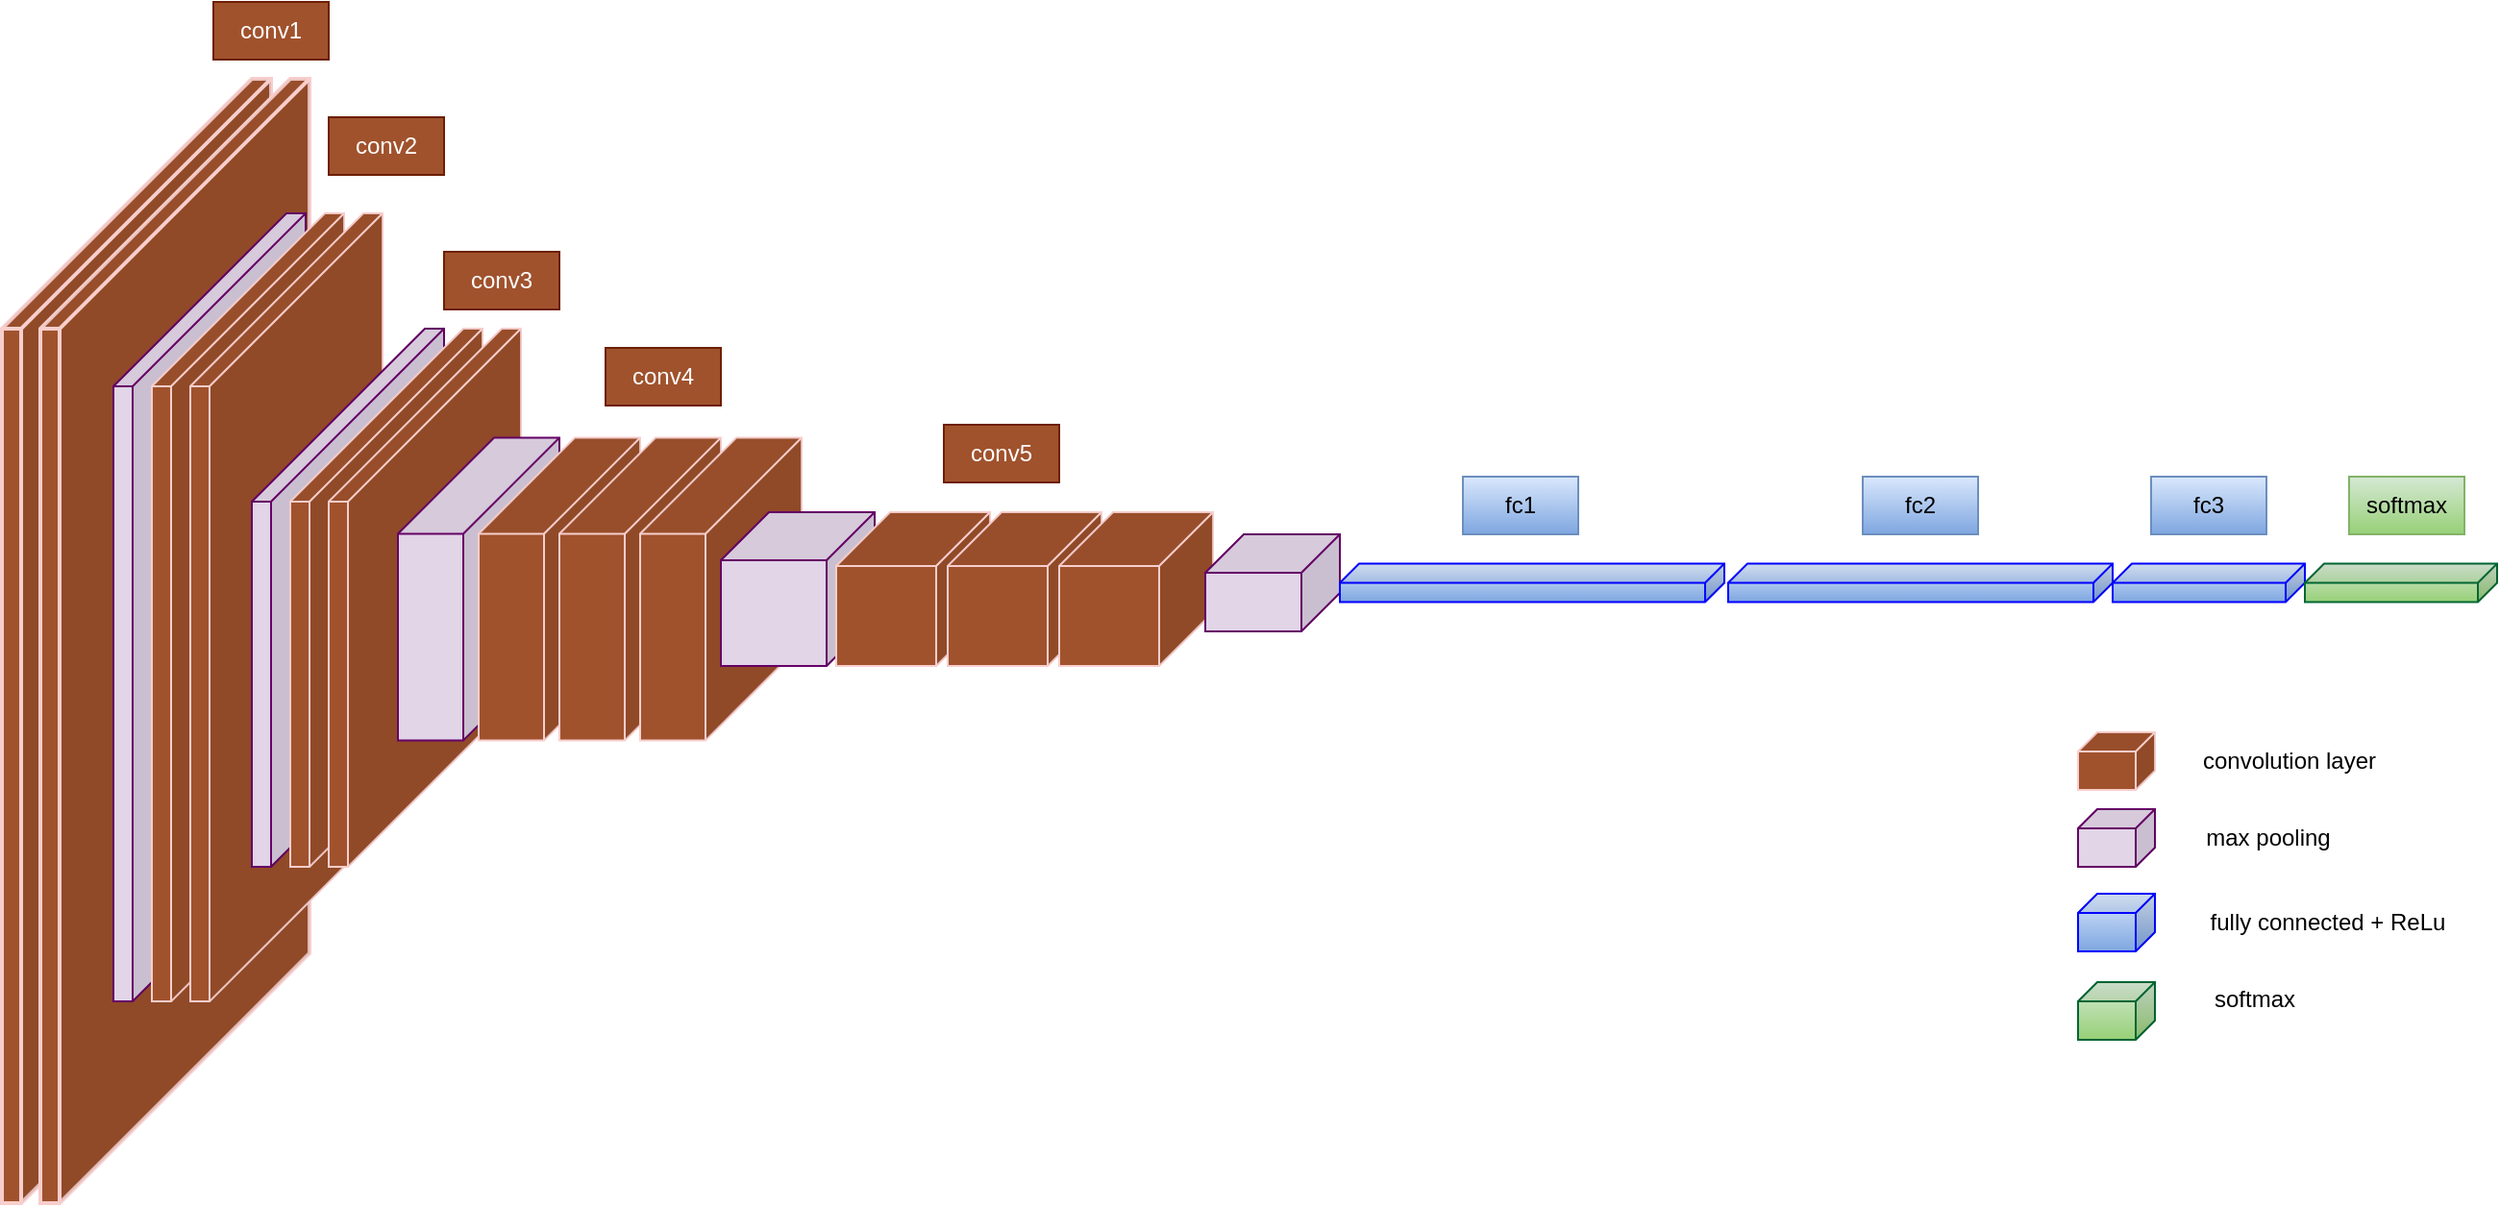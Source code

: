 <mxfile version="22.0.5" type="device">
  <diagram name="Page-1" id="gY2SdYEXLJM0EzMguwtg">
    <mxGraphModel dx="1676" dy="1102" grid="1" gridSize="10" guides="1" tooltips="1" connect="1" arrows="1" fold="1" page="1" pageScale="1" pageWidth="827" pageHeight="1169" math="0" shadow="0">
      <root>
        <mxCell id="0" />
        <mxCell id="1" parent="0" />
        <mxCell id="A1KytlMVmourY-rGN6Ho-2" value="" style="shape=cube;whiteSpace=wrap;html=1;boundedLbl=1;backgroundOutline=1;darkOpacity=0.05;darkOpacity2=0.1;flipH=1;size=130;fillColor=#a0522d;strokeColor=#F8CECC;fontColor=#ffffff;strokeWidth=2;" vertex="1" parent="1">
          <mxGeometry x="190" y="110" width="140" height="585" as="geometry" />
        </mxCell>
        <mxCell id="A1KytlMVmourY-rGN6Ho-3" value="" style="shape=cube;whiteSpace=wrap;html=1;boundedLbl=1;backgroundOutline=1;darkOpacity=0.05;darkOpacity2=0.1;flipH=1;size=130;fillColor=#a0522d;fontColor=#ffffff;strokeColor=#F8CECC;strokeWidth=2;" vertex="1" parent="1">
          <mxGeometry x="210" y="110" width="140" height="585" as="geometry" />
        </mxCell>
        <mxCell id="A1KytlMVmourY-rGN6Ho-4" value="" style="shape=cube;whiteSpace=wrap;html=1;boundedLbl=1;backgroundOutline=1;darkOpacity=0.05;darkOpacity2=0.1;flipH=1;size=90;fillColor=#e1d5e7;strokeColor=#660066;strokeWidth=1;" vertex="1" parent="1">
          <mxGeometry x="248" y="180" width="100" height="410" as="geometry" />
        </mxCell>
        <mxCell id="A1KytlMVmourY-rGN6Ho-5" value="" style="shape=cube;whiteSpace=wrap;html=1;boundedLbl=1;backgroundOutline=1;darkOpacity=0.05;darkOpacity2=0.1;flipH=1;size=90;strokeColor=#F8CECC;fillColor=#a0522d;fontColor=#ffffff;" vertex="1" parent="1">
          <mxGeometry x="268" y="180" width="100" height="410" as="geometry" />
        </mxCell>
        <mxCell id="A1KytlMVmourY-rGN6Ho-6" value="" style="shape=cube;whiteSpace=wrap;html=1;boundedLbl=1;backgroundOutline=1;darkOpacity=0.05;darkOpacity2=0.1;flipH=1;size=90;strokeColor=#F8CECC;fillColor=#a0522d;fontColor=#ffffff;strokeWidth=1;" vertex="1" parent="1">
          <mxGeometry x="288" y="180" width="100" height="410" as="geometry" />
        </mxCell>
        <mxCell id="A1KytlMVmourY-rGN6Ho-22" value="conv1" style="text;html=1;strokeColor=#6D1F00;fillColor=#a0522d;align=center;verticalAlign=middle;whiteSpace=wrap;rounded=0;fontColor=#ffffff;" vertex="1" parent="1">
          <mxGeometry x="300" y="70" width="60" height="30" as="geometry" />
        </mxCell>
        <mxCell id="A1KytlMVmourY-rGN6Ho-23" value="conv2" style="text;html=1;strokeColor=#6D1F00;fillColor=#a0522d;align=center;verticalAlign=middle;whiteSpace=wrap;rounded=0;fontColor=#ffffff;" vertex="1" parent="1">
          <mxGeometry x="360" y="130" width="60" height="30" as="geometry" />
        </mxCell>
        <mxCell id="A1KytlMVmourY-rGN6Ho-27" value="" style="shape=cube;whiteSpace=wrap;html=1;boundedLbl=1;backgroundOutline=1;darkOpacity=0.05;darkOpacity2=0.1;flipH=1;size=90;fillColor=#e1d5e7;strokeColor=#660066;strokeWidth=1;" vertex="1" parent="1">
          <mxGeometry x="320" y="240" width="100" height="280" as="geometry" />
        </mxCell>
        <mxCell id="A1KytlMVmourY-rGN6Ho-28" value="" style="shape=cube;whiteSpace=wrap;html=1;boundedLbl=1;backgroundOutline=1;darkOpacity=0.05;darkOpacity2=0.1;flipH=1;size=90;strokeColor=#F8CECC;fillColor=#a0522d;fontColor=#ffffff;" vertex="1" parent="1">
          <mxGeometry x="340" y="240" width="100" height="280" as="geometry" />
        </mxCell>
        <mxCell id="A1KytlMVmourY-rGN6Ho-29" value="" style="shape=cube;whiteSpace=wrap;html=1;boundedLbl=1;backgroundOutline=1;darkOpacity=0.05;darkOpacity2=0.1;flipH=1;size=90;strokeColor=#F8CECC;fillColor=#a0522d;fontColor=#ffffff;strokeWidth=1;" vertex="1" parent="1">
          <mxGeometry x="360" y="240" width="100" height="280" as="geometry" />
        </mxCell>
        <mxCell id="A1KytlMVmourY-rGN6Ho-8" value="" style="shape=cube;whiteSpace=wrap;html=1;boundedLbl=1;backgroundOutline=1;darkOpacity=0.05;darkOpacity2=0.1;flipH=1;size=50;fillColor=#e1d5e7;strokeColor=#660066;" vertex="1" parent="1">
          <mxGeometry x="396" y="296.75" width="84" height="157.5" as="geometry" />
        </mxCell>
        <mxCell id="A1KytlMVmourY-rGN6Ho-9" value="" style="shape=cube;whiteSpace=wrap;html=1;boundedLbl=1;backgroundOutline=1;darkOpacity=0.05;darkOpacity2=0.1;flipH=1;size=50;fillColor=#a0522d;fontColor=#ffffff;strokeColor=#F8CECC;strokeWidth=1;" vertex="1" parent="1">
          <mxGeometry x="438" y="296.75" width="84" height="157.5" as="geometry" />
        </mxCell>
        <mxCell id="A1KytlMVmourY-rGN6Ho-10" value="" style="shape=cube;whiteSpace=wrap;html=1;boundedLbl=1;backgroundOutline=1;darkOpacity=0.05;darkOpacity2=0.1;flipH=1;size=50;fillColor=#a0522d;fontColor=#ffffff;strokeColor=#F8CECC;strokeWidth=1;" vertex="1" parent="1">
          <mxGeometry x="480" y="296.75" width="84" height="157.5" as="geometry" />
        </mxCell>
        <mxCell id="A1KytlMVmourY-rGN6Ho-11" value="" style="shape=cube;whiteSpace=wrap;html=1;boundedLbl=1;backgroundOutline=1;darkOpacity=0.05;darkOpacity2=0.1;flipH=1;size=50;fillColor=#a0522d;fontColor=#ffffff;strokeColor=#F8CECC;" vertex="1" parent="1">
          <mxGeometry x="522" y="296.75" width="84" height="157.5" as="geometry" />
        </mxCell>
        <mxCell id="A1KytlMVmourY-rGN6Ho-12" value="" style="shape=cube;whiteSpace=wrap;html=1;boundedLbl=1;backgroundOutline=1;darkOpacity=0.05;darkOpacity2=0.1;flipH=1;size=25;fillColor=#e1d5e7;strokeColor=#660066;" vertex="1" parent="1">
          <mxGeometry x="564" y="335.5" width="80" height="80" as="geometry" />
        </mxCell>
        <mxCell id="A1KytlMVmourY-rGN6Ho-13" value="" style="shape=cube;whiteSpace=wrap;html=1;boundedLbl=1;backgroundOutline=1;darkOpacity=0.05;darkOpacity2=0.1;flipH=1;size=28;fillColor=#a0522d;fontColor=#ffffff;strokeColor=#F8CECC;" vertex="1" parent="1">
          <mxGeometry x="624" y="335.5" width="80" height="80" as="geometry" />
        </mxCell>
        <mxCell id="A1KytlMVmourY-rGN6Ho-15" value="" style="shape=cube;whiteSpace=wrap;html=1;boundedLbl=1;backgroundOutline=1;darkOpacity=0.05;darkOpacity2=0.1;flipH=1;size=28;fillColor=#a0522d;fontColor=#ffffff;strokeColor=#F8CECC;" vertex="1" parent="1">
          <mxGeometry x="682" y="335.5" width="80" height="80" as="geometry" />
        </mxCell>
        <mxCell id="A1KytlMVmourY-rGN6Ho-14" value="" style="shape=cube;whiteSpace=wrap;html=1;boundedLbl=1;backgroundOutline=1;darkOpacity=0.05;darkOpacity2=0.1;flipH=1;size=28;fillColor=#A0522D;fontColor=#ffffff;strokeColor=#F8CECC;" vertex="1" parent="1">
          <mxGeometry x="740" y="335.5" width="80" height="80" as="geometry" />
        </mxCell>
        <mxCell id="A1KytlMVmourY-rGN6Ho-16" value="" style="shape=cube;whiteSpace=wrap;html=1;boundedLbl=1;backgroundOutline=1;darkOpacity=0.05;darkOpacity2=0.1;flipH=1;size=20;flipV=0;fillColor=#e1d5e7;strokeColor=#660066;" vertex="1" parent="1">
          <mxGeometry x="816" y="347" width="70" height="50.5" as="geometry" />
        </mxCell>
        <mxCell id="A1KytlMVmourY-rGN6Ho-17" value="" style="shape=cube;whiteSpace=wrap;html=1;boundedLbl=1;backgroundOutline=1;darkOpacity=0.05;darkOpacity2=0.1;flipH=1;size=10;flipV=0;fillColor=#dae8fc;strokeColor=#0000FF;gradientColor=#7ea6e0;" vertex="1" parent="1">
          <mxGeometry x="886" y="362.25" width="200" height="20" as="geometry" />
        </mxCell>
        <mxCell id="A1KytlMVmourY-rGN6Ho-18" value="" style="shape=cube;whiteSpace=wrap;html=1;boundedLbl=1;backgroundOutline=1;darkOpacity=0.05;darkOpacity2=0.1;flipH=1;size=10;flipV=0;fillColor=#dae8fc;gradientColor=#7ea6e0;strokeColor=#0000FF;" vertex="1" parent="1">
          <mxGeometry x="1088" y="362.25" width="200" height="20" as="geometry" />
        </mxCell>
        <mxCell id="A1KytlMVmourY-rGN6Ho-19" value="" style="shape=cube;whiteSpace=wrap;html=1;boundedLbl=1;backgroundOutline=1;darkOpacity=0.05;darkOpacity2=0.1;flipH=1;size=10;flipV=0;fillColor=#dae8fc;gradientColor=#7ea6e0;strokeColor=#0000FF;" vertex="1" parent="1">
          <mxGeometry x="1288" y="362.25" width="100" height="20" as="geometry" />
        </mxCell>
        <mxCell id="A1KytlMVmourY-rGN6Ho-20" value="" style="shape=cube;whiteSpace=wrap;html=1;boundedLbl=1;backgroundOutline=1;darkOpacity=0.05;darkOpacity2=0.1;flipH=1;size=10;flipV=0;fillColor=#d5e8d4;gradientColor=#97d077;strokeColor=#006633;" vertex="1" parent="1">
          <mxGeometry x="1388" y="362.25" width="100" height="20" as="geometry" />
        </mxCell>
        <mxCell id="A1KytlMVmourY-rGN6Ho-24" value="conv3" style="text;html=1;strokeColor=#6D1F00;fillColor=#a0522d;align=center;verticalAlign=middle;whiteSpace=wrap;rounded=0;fontColor=#ffffff;" vertex="1" parent="1">
          <mxGeometry x="420" y="200" width="60" height="30" as="geometry" />
        </mxCell>
        <mxCell id="A1KytlMVmourY-rGN6Ho-25" value="conv4" style="text;html=1;strokeColor=#6D1F00;fillColor=#a0522d;align=center;verticalAlign=middle;whiteSpace=wrap;rounded=0;fontColor=#ffffff;" vertex="1" parent="1">
          <mxGeometry x="504" y="250" width="60" height="30" as="geometry" />
        </mxCell>
        <mxCell id="A1KytlMVmourY-rGN6Ho-26" value="conv5" style="text;html=1;strokeColor=#6D1F00;fillColor=#a0522d;align=center;verticalAlign=middle;whiteSpace=wrap;rounded=0;fontColor=#ffffff;" vertex="1" parent="1">
          <mxGeometry x="680" y="290" width="60" height="30" as="geometry" />
        </mxCell>
        <mxCell id="A1KytlMVmourY-rGN6Ho-31" value="fc1" style="text;html=1;strokeColor=#6c8ebf;fillColor=#dae8fc;align=center;verticalAlign=middle;whiteSpace=wrap;rounded=0;gradientColor=#7ea6e0;" vertex="1" parent="1">
          <mxGeometry x="950" y="317" width="60" height="30" as="geometry" />
        </mxCell>
        <mxCell id="A1KytlMVmourY-rGN6Ho-32" value="fc2" style="text;html=1;strokeColor=#6c8ebf;fillColor=#dae8fc;align=center;verticalAlign=middle;whiteSpace=wrap;rounded=0;gradientColor=#7ea6e0;" vertex="1" parent="1">
          <mxGeometry x="1158" y="317" width="60" height="30" as="geometry" />
        </mxCell>
        <mxCell id="A1KytlMVmourY-rGN6Ho-33" value="fc3" style="text;html=1;strokeColor=#6c8ebf;fillColor=#dae8fc;align=center;verticalAlign=middle;whiteSpace=wrap;rounded=0;gradientColor=#7ea6e0;" vertex="1" parent="1">
          <mxGeometry x="1308" y="317" width="60" height="30" as="geometry" />
        </mxCell>
        <mxCell id="A1KytlMVmourY-rGN6Ho-35" value="softmax" style="text;html=1;strokeColor=#82b366;fillColor=#d5e8d4;align=center;verticalAlign=middle;whiteSpace=wrap;rounded=0;gradientColor=#97d077;" vertex="1" parent="1">
          <mxGeometry x="1411" y="317" width="60" height="30" as="geometry" />
        </mxCell>
        <mxCell id="A1KytlMVmourY-rGN6Ho-37" value="" style="shape=cube;whiteSpace=wrap;html=1;boundedLbl=1;backgroundOutline=1;darkOpacity=0.05;darkOpacity2=0.1;flipH=1;size=10;fillColor=#a0522d;fontColor=#ffffff;strokeColor=#F8CECC;" vertex="1" parent="1">
          <mxGeometry x="1270" y="450" width="40" height="30" as="geometry" />
        </mxCell>
        <mxCell id="A1KytlMVmourY-rGN6Ho-38" value="" style="shape=cube;whiteSpace=wrap;html=1;boundedLbl=1;backgroundOutline=1;darkOpacity=0.05;darkOpacity2=0.1;flipH=1;size=10;flipV=0;fillColor=#e1d5e7;strokeColor=#660066;" vertex="1" parent="1">
          <mxGeometry x="1270" y="490" width="40" height="30" as="geometry" />
        </mxCell>
        <mxCell id="A1KytlMVmourY-rGN6Ho-39" value="" style="shape=cube;whiteSpace=wrap;html=1;boundedLbl=1;backgroundOutline=1;darkOpacity=0.05;darkOpacity2=0.1;flipH=1;size=10;flipV=0;fillColor=#dae8fc;strokeColor=#0000FF;gradientColor=#7ea6e0;" vertex="1" parent="1">
          <mxGeometry x="1270" y="534" width="40" height="30" as="geometry" />
        </mxCell>
        <mxCell id="A1KytlMVmourY-rGN6Ho-40" value="" style="shape=cube;whiteSpace=wrap;html=1;boundedLbl=1;backgroundOutline=1;darkOpacity=0.05;darkOpacity2=0.1;flipH=1;size=10;flipV=0;fillColor=#d5e8d4;gradientColor=#97d077;strokeColor=#006633;" vertex="1" parent="1">
          <mxGeometry x="1270" y="580" width="40" height="30" as="geometry" />
        </mxCell>
        <mxCell id="A1KytlMVmourY-rGN6Ho-42" value="convolution layer" style="text;html=1;strokeColor=none;fillColor=none;align=center;verticalAlign=middle;whiteSpace=wrap;rounded=0;" vertex="1" parent="1">
          <mxGeometry x="1320" y="450" width="120" height="30" as="geometry" />
        </mxCell>
        <mxCell id="A1KytlMVmourY-rGN6Ho-43" value="max pooling" style="text;html=1;strokeColor=none;fillColor=none;align=center;verticalAlign=middle;whiteSpace=wrap;rounded=0;" vertex="1" parent="1">
          <mxGeometry x="1328" y="490" width="82" height="30" as="geometry" />
        </mxCell>
        <mxCell id="A1KytlMVmourY-rGN6Ho-44" value="fully connected + ReLu" style="text;html=1;strokeColor=none;fillColor=none;align=center;verticalAlign=middle;whiteSpace=wrap;rounded=0;" vertex="1" parent="1">
          <mxGeometry x="1325" y="534" width="150" height="30" as="geometry" />
        </mxCell>
        <mxCell id="A1KytlMVmourY-rGN6Ho-45" value="softmax" style="text;html=1;strokeColor=none;fillColor=none;align=center;verticalAlign=middle;whiteSpace=wrap;rounded=0;" vertex="1" parent="1">
          <mxGeometry x="1321" y="574" width="82" height="30" as="geometry" />
        </mxCell>
      </root>
    </mxGraphModel>
  </diagram>
</mxfile>
